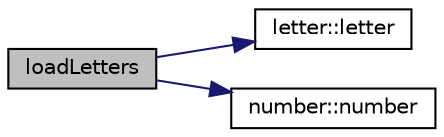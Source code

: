 digraph "loadLetters"
{
 // LATEX_PDF_SIZE
  edge [fontname="Helvetica",fontsize="10",labelfontname="Helvetica",labelfontsize="10"];
  node [fontname="Helvetica",fontsize="10",shape=record];
  rankdir="LR";
  Node1 [label="loadLetters",height=0.2,width=0.4,color="black", fillcolor="grey75", style="filled", fontcolor="black",tooltip="Fill abc array with the game's alphabet."];
  Node1 -> Node2 [color="midnightblue",fontsize="10",style="solid",fontname="Helvetica"];
  Node2 [label="letter::letter",height=0.2,width=0.4,color="black", fillcolor="white", style="filled",URL="$structletter.html#a4bb58367ecea995c64a5d92d5ec60502",tooltip="The char associated with the letter."];
  Node1 -> Node3 [color="midnightblue",fontsize="10",style="solid",fontname="Helvetica"];
  Node3 [label="number::number",height=0.2,width=0.4,color="black", fillcolor="white", style="filled",URL="$structnumber.html#a9234ff40dfc187a0ea15dd81c199cd2c",tooltip="The char associated with the number."];
}
